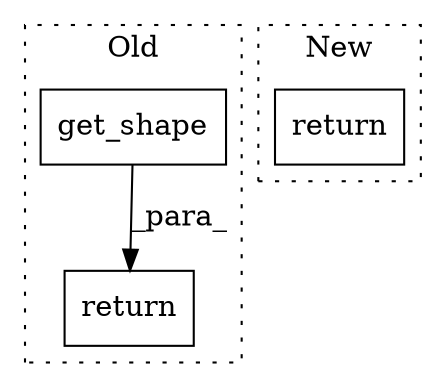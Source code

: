 digraph G {
subgraph cluster0 {
1 [label="get_shape" a="32" s="7196" l="11" shape="box"];
3 [label="return" a="41" s="7245" l="7" shape="box"];
label = "Old";
style="dotted";
}
subgraph cluster1 {
2 [label="return" a="41" s="7136" l="7" shape="box"];
label = "New";
style="dotted";
}
1 -> 3 [label="_para_"];
}